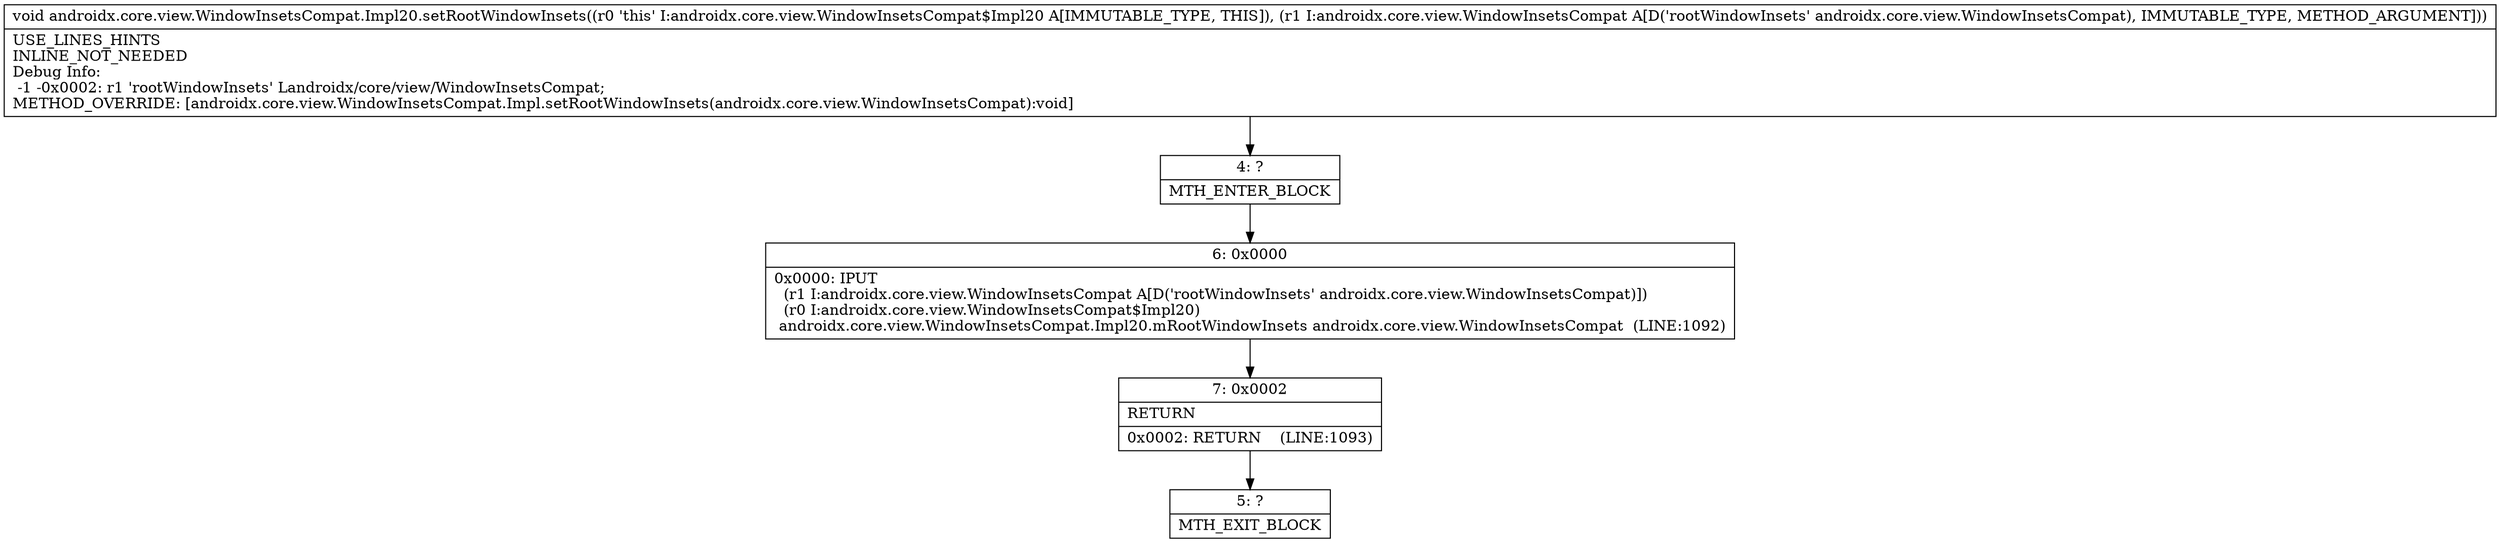 digraph "CFG forandroidx.core.view.WindowInsetsCompat.Impl20.setRootWindowInsets(Landroidx\/core\/view\/WindowInsetsCompat;)V" {
Node_4 [shape=record,label="{4\:\ ?|MTH_ENTER_BLOCK\l}"];
Node_6 [shape=record,label="{6\:\ 0x0000|0x0000: IPUT  \l  (r1 I:androidx.core.view.WindowInsetsCompat A[D('rootWindowInsets' androidx.core.view.WindowInsetsCompat)])\l  (r0 I:androidx.core.view.WindowInsetsCompat$Impl20)\l androidx.core.view.WindowInsetsCompat.Impl20.mRootWindowInsets androidx.core.view.WindowInsetsCompat  (LINE:1092)\l}"];
Node_7 [shape=record,label="{7\:\ 0x0002|RETURN\l|0x0002: RETURN    (LINE:1093)\l}"];
Node_5 [shape=record,label="{5\:\ ?|MTH_EXIT_BLOCK\l}"];
MethodNode[shape=record,label="{void androidx.core.view.WindowInsetsCompat.Impl20.setRootWindowInsets((r0 'this' I:androidx.core.view.WindowInsetsCompat$Impl20 A[IMMUTABLE_TYPE, THIS]), (r1 I:androidx.core.view.WindowInsetsCompat A[D('rootWindowInsets' androidx.core.view.WindowInsetsCompat), IMMUTABLE_TYPE, METHOD_ARGUMENT]))  | USE_LINES_HINTS\lINLINE_NOT_NEEDED\lDebug Info:\l  \-1 \-0x0002: r1 'rootWindowInsets' Landroidx\/core\/view\/WindowInsetsCompat;\lMETHOD_OVERRIDE: [androidx.core.view.WindowInsetsCompat.Impl.setRootWindowInsets(androidx.core.view.WindowInsetsCompat):void]\l}"];
MethodNode -> Node_4;Node_4 -> Node_6;
Node_6 -> Node_7;
Node_7 -> Node_5;
}

